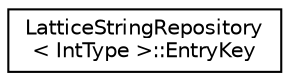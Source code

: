 digraph "Graphical Class Hierarchy"
{
  edge [fontname="Helvetica",fontsize="10",labelfontname="Helvetica",labelfontsize="10"];
  node [fontname="Helvetica",fontsize="10",shape=record];
  rankdir="LR";
  Node0 [label="LatticeStringRepository\l\< IntType \>::EntryKey",height=0.2,width=0.4,color="black", fillcolor="white", style="filled",URL="$classfst_1_1LatticeStringRepository_1_1EntryKey.html"];
}
